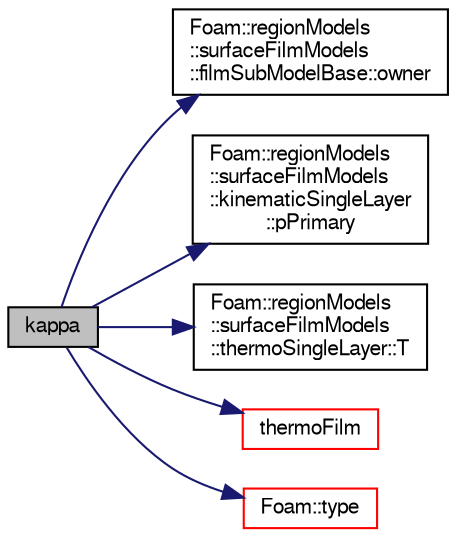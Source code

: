 digraph "kappa"
{
  bgcolor="transparent";
  edge [fontname="FreeSans",fontsize="10",labelfontname="FreeSans",labelfontsize="10"];
  node [fontname="FreeSans",fontsize="10",shape=record];
  rankdir="LR";
  Node1348 [label="kappa",height=0.2,width=0.4,color="black", fillcolor="grey75", style="filled", fontcolor="black"];
  Node1348 -> Node1349 [color="midnightblue",fontsize="10",style="solid",fontname="FreeSans"];
  Node1349 [label="Foam::regionModels\l::surfaceFilmModels\l::filmSubModelBase::owner",height=0.2,width=0.4,color="black",URL="$a29050.html#a9002aeea87356bb78bf0dabcf1f745d8",tooltip="Return const access to the owner surface film model. "];
  Node1348 -> Node1350 [color="midnightblue",fontsize="10",style="solid",fontname="FreeSans"];
  Node1350 [label="Foam::regionModels\l::surfaceFilmModels\l::kinematicSingleLayer\l::pPrimary",height=0.2,width=0.4,color="black",URL="$a29042.html#ae516893af7107592d00c2d7dd424c799",tooltip="Pressure / [Pa]. "];
  Node1348 -> Node1351 [color="midnightblue",fontsize="10",style="solid",fontname="FreeSans"];
  Node1351 [label="Foam::regionModels\l::surfaceFilmModels\l::thermoSingleLayer::T",height=0.2,width=0.4,color="black",URL="$a29182.html#a4cdc587a2b31f4bae995d375d3e9aeab",tooltip="Return the film mean temperature [K]. "];
  Node1348 -> Node1352 [color="midnightblue",fontsize="10",style="solid",fontname="FreeSans"];
  Node1352 [label="thermoFilm",height=0.2,width=0.4,color="red",URL="$a29066.html#a0147da7db80761ef000c09159b8d6149",tooltip="Return a reference to a thermo film. "];
  Node1348 -> Node1400 [color="midnightblue",fontsize="10",style="solid",fontname="FreeSans"];
  Node1400 [label="Foam::type",height=0.2,width=0.4,color="red",URL="$a21124.html#aec48583af672626378f501eb9fc32cd1",tooltip="Return the file type: DIRECTORY or FILE. "];
}
